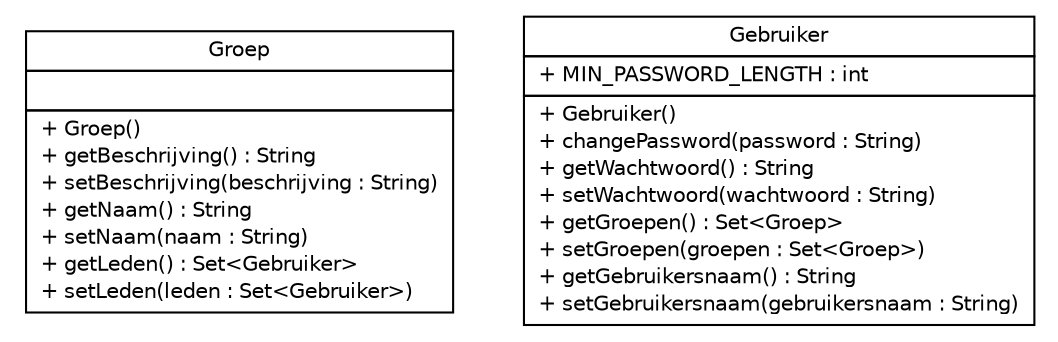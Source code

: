 #!/usr/local/bin/dot
#
# Class diagram 
# Generated by UMLGraph version R5_6-24-gf6e263 (http://www.umlgraph.org/)
#

digraph G {
	edge [fontname="Helvetica",fontsize=10,labelfontname="Helvetica",labelfontsize=10];
	node [fontname="Helvetica",fontsize=10,shape=plaintext];
	nodesep=0.25;
	ranksep=0.5;
	// nl.b3p.brmo.persistence.auth.Groep
	c0 [label=<<table title="nl.b3p.brmo.persistence.auth.Groep" border="0" cellborder="1" cellspacing="0" cellpadding="2" port="p" href="./Groep.html">
		<tr><td><table border="0" cellspacing="0" cellpadding="1">
<tr><td align="center" balign="center"> Groep </td></tr>
		</table></td></tr>
		<tr><td><table border="0" cellspacing="0" cellpadding="1">
<tr><td align="left" balign="left">  </td></tr>
		</table></td></tr>
		<tr><td><table border="0" cellspacing="0" cellpadding="1">
<tr><td align="left" balign="left"> + Groep() </td></tr>
<tr><td align="left" balign="left"> + getBeschrijving() : String </td></tr>
<tr><td align="left" balign="left"> + setBeschrijving(beschrijving : String) </td></tr>
<tr><td align="left" balign="left"> + getNaam() : String </td></tr>
<tr><td align="left" balign="left"> + setNaam(naam : String) </td></tr>
<tr><td align="left" balign="left"> + getLeden() : Set&lt;Gebruiker&gt; </td></tr>
<tr><td align="left" balign="left"> + setLeden(leden : Set&lt;Gebruiker&gt;) </td></tr>
		</table></td></tr>
		</table>>, URL="./Groep.html", fontname="Helvetica", fontcolor="black", fontsize=10.0];
	// nl.b3p.brmo.persistence.auth.Gebruiker
	c1 [label=<<table title="nl.b3p.brmo.persistence.auth.Gebruiker" border="0" cellborder="1" cellspacing="0" cellpadding="2" port="p" href="./Gebruiker.html">
		<tr><td><table border="0" cellspacing="0" cellpadding="1">
<tr><td align="center" balign="center"> Gebruiker </td></tr>
		</table></td></tr>
		<tr><td><table border="0" cellspacing="0" cellpadding="1">
<tr><td align="left" balign="left"> + MIN_PASSWORD_LENGTH : int </td></tr>
		</table></td></tr>
		<tr><td><table border="0" cellspacing="0" cellpadding="1">
<tr><td align="left" balign="left"> + Gebruiker() </td></tr>
<tr><td align="left" balign="left"> + changePassword(password : String) </td></tr>
<tr><td align="left" balign="left"> + getWachtwoord() : String </td></tr>
<tr><td align="left" balign="left"> + setWachtwoord(wachtwoord : String) </td></tr>
<tr><td align="left" balign="left"> + getGroepen() : Set&lt;Groep&gt; </td></tr>
<tr><td align="left" balign="left"> + setGroepen(groepen : Set&lt;Groep&gt;) </td></tr>
<tr><td align="left" balign="left"> + getGebruikersnaam() : String </td></tr>
<tr><td align="left" balign="left"> + setGebruikersnaam(gebruikersnaam : String) </td></tr>
		</table></td></tr>
		</table>>, URL="./Gebruiker.html", fontname="Helvetica", fontcolor="black", fontsize=10.0];
}

